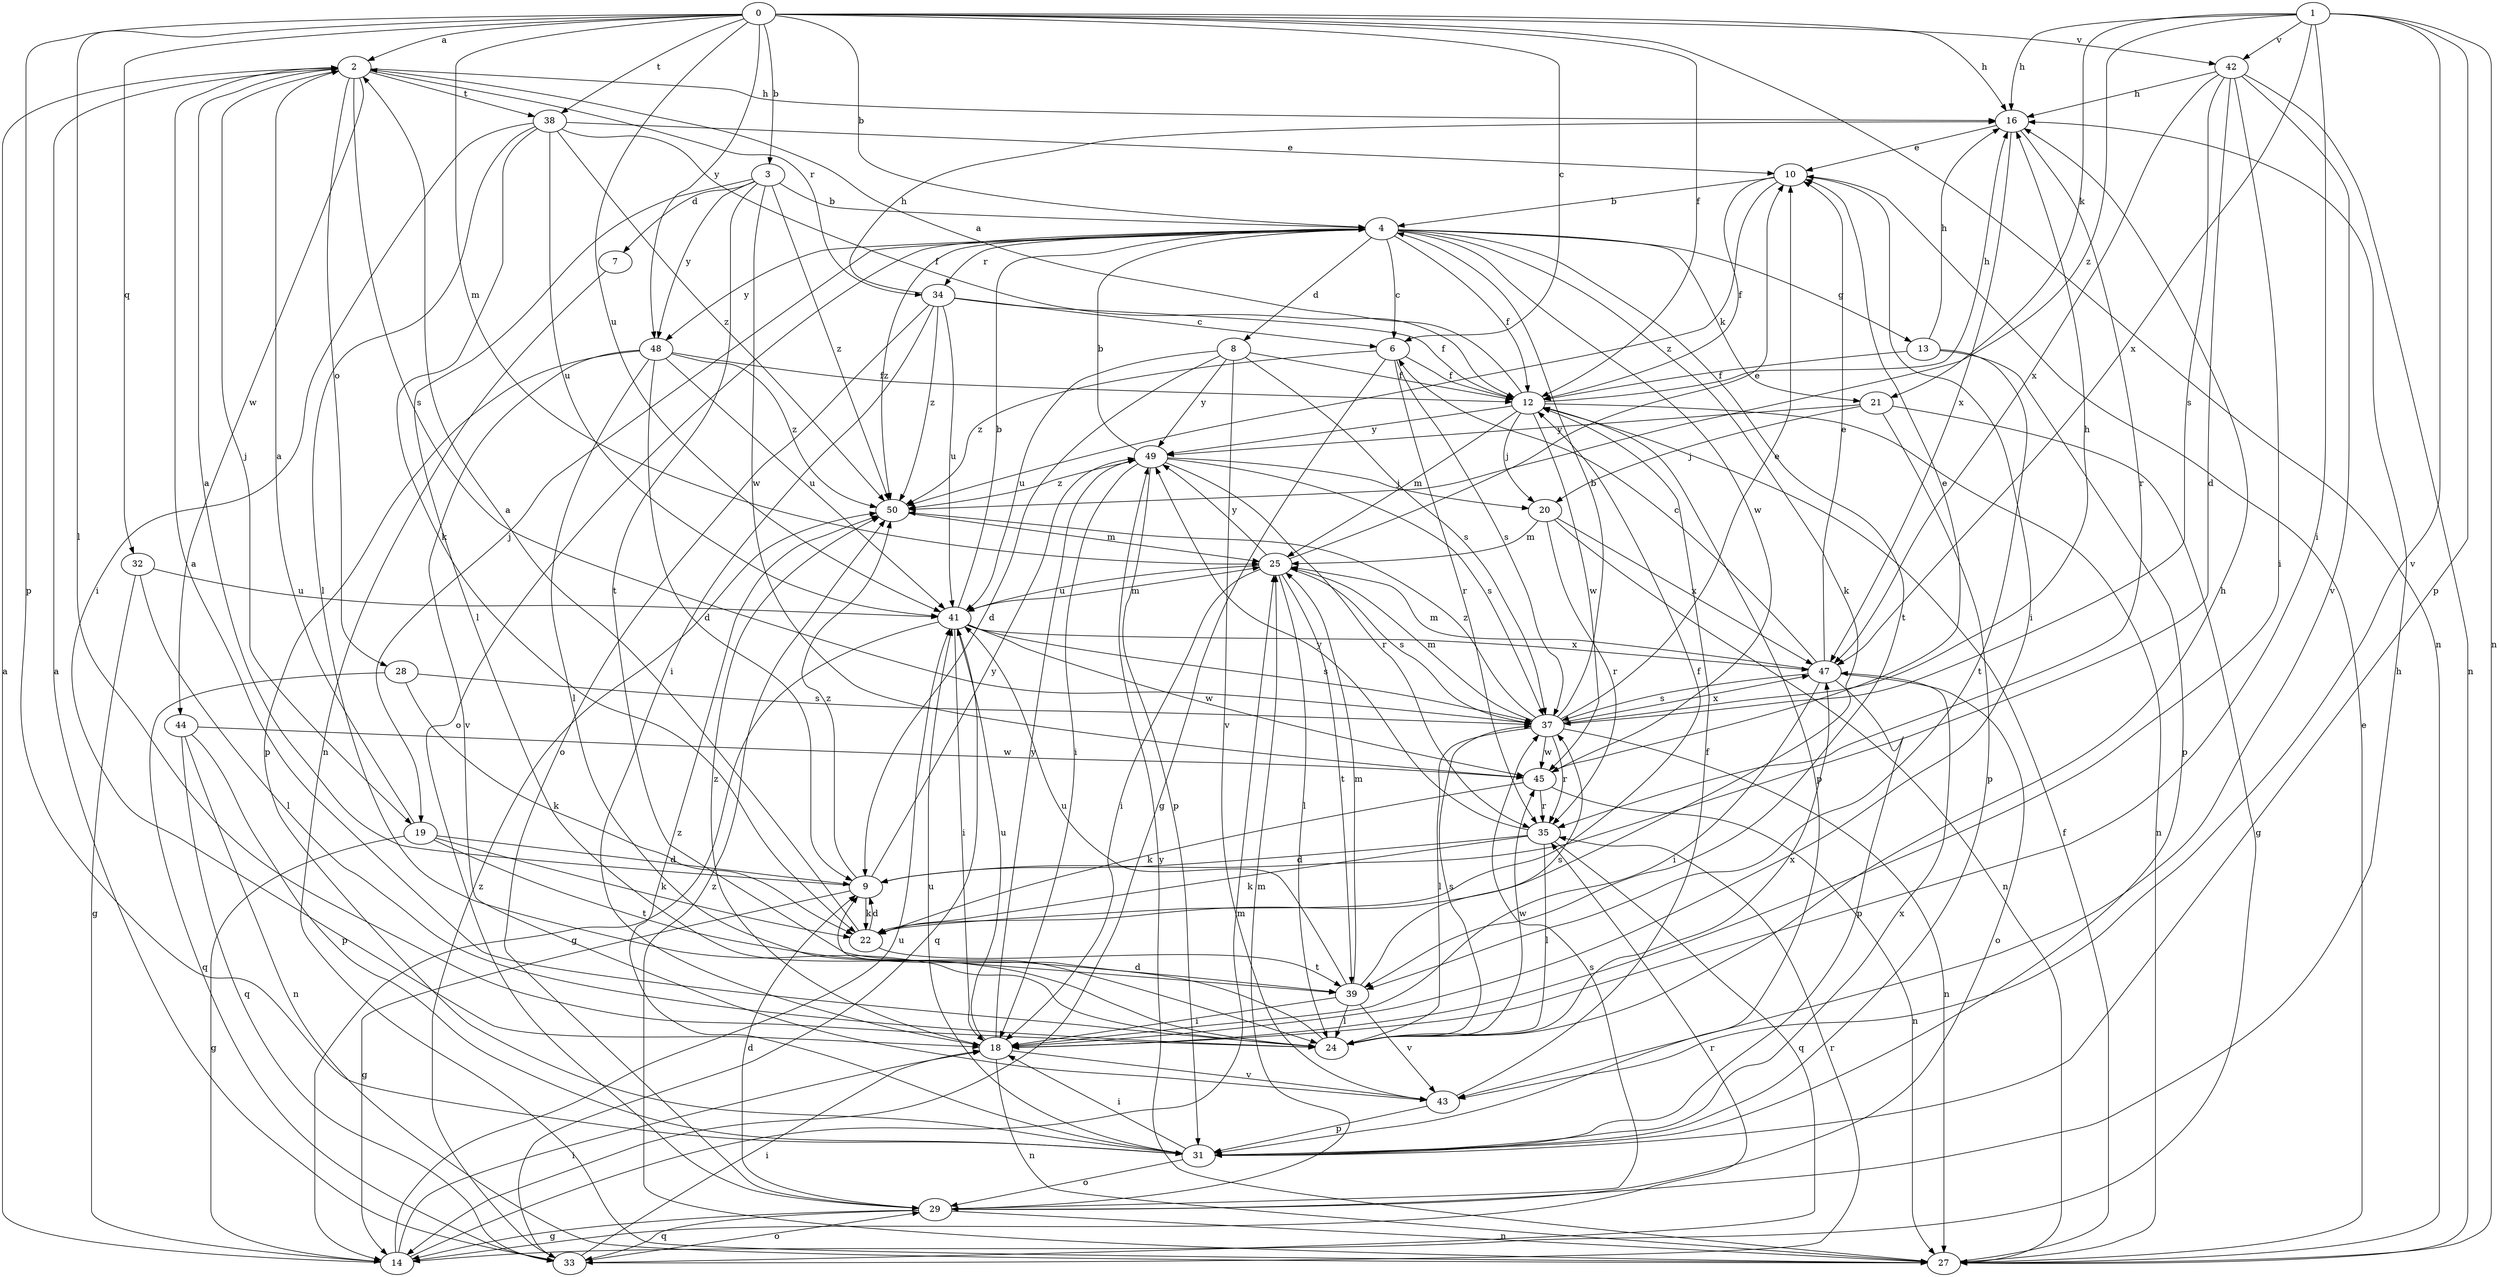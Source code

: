 strict digraph  {
0;
1;
2;
3;
4;
6;
7;
8;
9;
10;
12;
13;
14;
16;
18;
19;
20;
21;
22;
24;
25;
27;
28;
29;
31;
32;
33;
34;
35;
37;
38;
39;
41;
42;
43;
44;
45;
47;
48;
49;
50;
0 -> 2  [label=a];
0 -> 3  [label=b];
0 -> 4  [label=b];
0 -> 6  [label=c];
0 -> 12  [label=f];
0 -> 16  [label=h];
0 -> 24  [label=l];
0 -> 25  [label=m];
0 -> 27  [label=n];
0 -> 31  [label=p];
0 -> 32  [label=q];
0 -> 38  [label=t];
0 -> 41  [label=u];
0 -> 42  [label=v];
0 -> 48  [label=y];
1 -> 16  [label=h];
1 -> 18  [label=i];
1 -> 21  [label=k];
1 -> 27  [label=n];
1 -> 31  [label=p];
1 -> 42  [label=v];
1 -> 43  [label=v];
1 -> 47  [label=x];
1 -> 50  [label=z];
2 -> 16  [label=h];
2 -> 19  [label=j];
2 -> 28  [label=o];
2 -> 34  [label=r];
2 -> 37  [label=s];
2 -> 38  [label=t];
2 -> 44  [label=w];
3 -> 4  [label=b];
3 -> 7  [label=d];
3 -> 24  [label=l];
3 -> 39  [label=t];
3 -> 45  [label=w];
3 -> 48  [label=y];
3 -> 50  [label=z];
4 -> 6  [label=c];
4 -> 8  [label=d];
4 -> 12  [label=f];
4 -> 13  [label=g];
4 -> 19  [label=j];
4 -> 21  [label=k];
4 -> 22  [label=k];
4 -> 29  [label=o];
4 -> 34  [label=r];
4 -> 39  [label=t];
4 -> 45  [label=w];
4 -> 48  [label=y];
4 -> 50  [label=z];
6 -> 12  [label=f];
6 -> 14  [label=g];
6 -> 35  [label=r];
6 -> 37  [label=s];
6 -> 50  [label=z];
7 -> 27  [label=n];
8 -> 9  [label=d];
8 -> 12  [label=f];
8 -> 37  [label=s];
8 -> 41  [label=u];
8 -> 43  [label=v];
8 -> 49  [label=y];
9 -> 2  [label=a];
9 -> 14  [label=g];
9 -> 22  [label=k];
9 -> 49  [label=y];
9 -> 50  [label=z];
10 -> 4  [label=b];
10 -> 12  [label=f];
10 -> 18  [label=i];
10 -> 50  [label=z];
12 -> 2  [label=a];
12 -> 16  [label=h];
12 -> 20  [label=j];
12 -> 25  [label=m];
12 -> 27  [label=n];
12 -> 31  [label=p];
12 -> 45  [label=w];
12 -> 49  [label=y];
13 -> 12  [label=f];
13 -> 16  [label=h];
13 -> 31  [label=p];
13 -> 39  [label=t];
14 -> 2  [label=a];
14 -> 18  [label=i];
14 -> 25  [label=m];
14 -> 35  [label=r];
14 -> 41  [label=u];
16 -> 10  [label=e];
16 -> 35  [label=r];
16 -> 47  [label=x];
18 -> 27  [label=n];
18 -> 41  [label=u];
18 -> 43  [label=v];
18 -> 49  [label=y];
18 -> 50  [label=z];
19 -> 2  [label=a];
19 -> 9  [label=d];
19 -> 14  [label=g];
19 -> 22  [label=k];
19 -> 39  [label=t];
20 -> 25  [label=m];
20 -> 27  [label=n];
20 -> 35  [label=r];
20 -> 47  [label=x];
21 -> 14  [label=g];
21 -> 20  [label=j];
21 -> 31  [label=p];
21 -> 49  [label=y];
22 -> 2  [label=a];
22 -> 9  [label=d];
22 -> 12  [label=f];
22 -> 39  [label=t];
24 -> 2  [label=a];
24 -> 9  [label=d];
24 -> 16  [label=h];
24 -> 37  [label=s];
24 -> 45  [label=w];
24 -> 47  [label=x];
25 -> 10  [label=e];
25 -> 18  [label=i];
25 -> 24  [label=l];
25 -> 37  [label=s];
25 -> 39  [label=t];
25 -> 41  [label=u];
25 -> 49  [label=y];
27 -> 10  [label=e];
27 -> 12  [label=f];
27 -> 49  [label=y];
27 -> 50  [label=z];
28 -> 22  [label=k];
28 -> 33  [label=q];
28 -> 37  [label=s];
29 -> 9  [label=d];
29 -> 14  [label=g];
29 -> 16  [label=h];
29 -> 25  [label=m];
29 -> 27  [label=n];
29 -> 33  [label=q];
29 -> 37  [label=s];
31 -> 18  [label=i];
31 -> 29  [label=o];
31 -> 41  [label=u];
31 -> 47  [label=x];
31 -> 50  [label=z];
32 -> 14  [label=g];
32 -> 24  [label=l];
32 -> 41  [label=u];
33 -> 2  [label=a];
33 -> 18  [label=i];
33 -> 29  [label=o];
33 -> 35  [label=r];
33 -> 50  [label=z];
34 -> 6  [label=c];
34 -> 12  [label=f];
34 -> 16  [label=h];
34 -> 18  [label=i];
34 -> 29  [label=o];
34 -> 41  [label=u];
34 -> 50  [label=z];
35 -> 9  [label=d];
35 -> 22  [label=k];
35 -> 24  [label=l];
35 -> 33  [label=q];
35 -> 49  [label=y];
37 -> 4  [label=b];
37 -> 10  [label=e];
37 -> 16  [label=h];
37 -> 24  [label=l];
37 -> 25  [label=m];
37 -> 27  [label=n];
37 -> 35  [label=r];
37 -> 45  [label=w];
37 -> 47  [label=x];
37 -> 50  [label=z];
38 -> 10  [label=e];
38 -> 12  [label=f];
38 -> 18  [label=i];
38 -> 22  [label=k];
38 -> 24  [label=l];
38 -> 41  [label=u];
38 -> 50  [label=z];
39 -> 18  [label=i];
39 -> 24  [label=l];
39 -> 25  [label=m];
39 -> 37  [label=s];
39 -> 41  [label=u];
39 -> 43  [label=v];
41 -> 4  [label=b];
41 -> 14  [label=g];
41 -> 18  [label=i];
41 -> 25  [label=m];
41 -> 33  [label=q];
41 -> 37  [label=s];
41 -> 45  [label=w];
41 -> 47  [label=x];
42 -> 9  [label=d];
42 -> 16  [label=h];
42 -> 18  [label=i];
42 -> 27  [label=n];
42 -> 37  [label=s];
42 -> 43  [label=v];
42 -> 47  [label=x];
43 -> 12  [label=f];
43 -> 31  [label=p];
44 -> 27  [label=n];
44 -> 31  [label=p];
44 -> 33  [label=q];
44 -> 45  [label=w];
45 -> 10  [label=e];
45 -> 22  [label=k];
45 -> 27  [label=n];
45 -> 35  [label=r];
47 -> 6  [label=c];
47 -> 10  [label=e];
47 -> 18  [label=i];
47 -> 25  [label=m];
47 -> 29  [label=o];
47 -> 31  [label=p];
47 -> 37  [label=s];
48 -> 9  [label=d];
48 -> 12  [label=f];
48 -> 24  [label=l];
48 -> 31  [label=p];
48 -> 41  [label=u];
48 -> 43  [label=v];
48 -> 50  [label=z];
49 -> 4  [label=b];
49 -> 18  [label=i];
49 -> 20  [label=j];
49 -> 31  [label=p];
49 -> 35  [label=r];
49 -> 37  [label=s];
49 -> 50  [label=z];
50 -> 25  [label=m];
}
